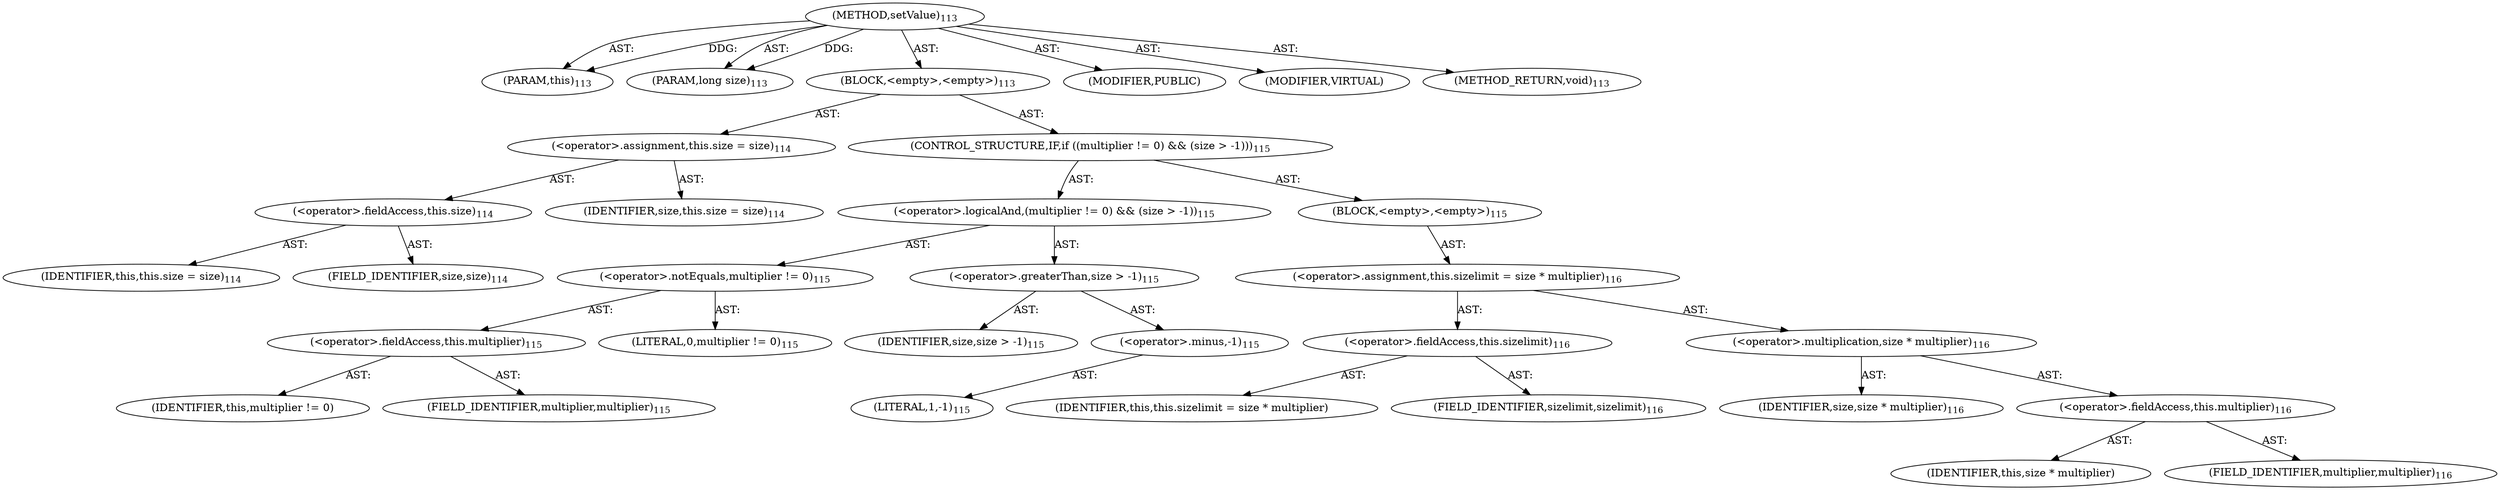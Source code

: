 digraph "setValue" {  
"111669149698" [label = <(METHOD,setValue)<SUB>113</SUB>> ]
"115964116992" [label = <(PARAM,this)<SUB>113</SUB>> ]
"115964116999" [label = <(PARAM,long size)<SUB>113</SUB>> ]
"25769803782" [label = <(BLOCK,&lt;empty&gt;,&lt;empty&gt;)<SUB>113</SUB>> ]
"30064771097" [label = <(&lt;operator&gt;.assignment,this.size = size)<SUB>114</SUB>> ]
"30064771098" [label = <(&lt;operator&gt;.fieldAccess,this.size)<SUB>114</SUB>> ]
"68719476736" [label = <(IDENTIFIER,this,this.size = size)<SUB>114</SUB>> ]
"55834574855" [label = <(FIELD_IDENTIFIER,size,size)<SUB>114</SUB>> ]
"68719476763" [label = <(IDENTIFIER,size,this.size = size)<SUB>114</SUB>> ]
"47244640260" [label = <(CONTROL_STRUCTURE,IF,if ((multiplier != 0) &amp;&amp; (size &gt; -1)))<SUB>115</SUB>> ]
"30064771099" [label = <(&lt;operator&gt;.logicalAnd,(multiplier != 0) &amp;&amp; (size &gt; -1))<SUB>115</SUB>> ]
"30064771100" [label = <(&lt;operator&gt;.notEquals,multiplier != 0)<SUB>115</SUB>> ]
"30064771101" [label = <(&lt;operator&gt;.fieldAccess,this.multiplier)<SUB>115</SUB>> ]
"68719476764" [label = <(IDENTIFIER,this,multiplier != 0)> ]
"55834574856" [label = <(FIELD_IDENTIFIER,multiplier,multiplier)<SUB>115</SUB>> ]
"90194313228" [label = <(LITERAL,0,multiplier != 0)<SUB>115</SUB>> ]
"30064771102" [label = <(&lt;operator&gt;.greaterThan,size &gt; -1)<SUB>115</SUB>> ]
"68719476765" [label = <(IDENTIFIER,size,size &gt; -1)<SUB>115</SUB>> ]
"30064771103" [label = <(&lt;operator&gt;.minus,-1)<SUB>115</SUB>> ]
"90194313229" [label = <(LITERAL,1,-1)<SUB>115</SUB>> ]
"25769803783" [label = <(BLOCK,&lt;empty&gt;,&lt;empty&gt;)<SUB>115</SUB>> ]
"30064771104" [label = <(&lt;operator&gt;.assignment,this.sizelimit = size * multiplier)<SUB>116</SUB>> ]
"30064771105" [label = <(&lt;operator&gt;.fieldAccess,this.sizelimit)<SUB>116</SUB>> ]
"68719476766" [label = <(IDENTIFIER,this,this.sizelimit = size * multiplier)> ]
"55834574857" [label = <(FIELD_IDENTIFIER,sizelimit,sizelimit)<SUB>116</SUB>> ]
"30064771106" [label = <(&lt;operator&gt;.multiplication,size * multiplier)<SUB>116</SUB>> ]
"68719476767" [label = <(IDENTIFIER,size,size * multiplier)<SUB>116</SUB>> ]
"30064771107" [label = <(&lt;operator&gt;.fieldAccess,this.multiplier)<SUB>116</SUB>> ]
"68719476768" [label = <(IDENTIFIER,this,size * multiplier)> ]
"55834574858" [label = <(FIELD_IDENTIFIER,multiplier,multiplier)<SUB>116</SUB>> ]
"133143986190" [label = <(MODIFIER,PUBLIC)> ]
"133143986191" [label = <(MODIFIER,VIRTUAL)> ]
"128849018882" [label = <(METHOD_RETURN,void)<SUB>113</SUB>> ]
  "111669149698" -> "115964116992"  [ label = "AST: "] 
  "111669149698" -> "115964116999"  [ label = "AST: "] 
  "111669149698" -> "25769803782"  [ label = "AST: "] 
  "111669149698" -> "133143986190"  [ label = "AST: "] 
  "111669149698" -> "133143986191"  [ label = "AST: "] 
  "111669149698" -> "128849018882"  [ label = "AST: "] 
  "25769803782" -> "30064771097"  [ label = "AST: "] 
  "25769803782" -> "47244640260"  [ label = "AST: "] 
  "30064771097" -> "30064771098"  [ label = "AST: "] 
  "30064771097" -> "68719476763"  [ label = "AST: "] 
  "30064771098" -> "68719476736"  [ label = "AST: "] 
  "30064771098" -> "55834574855"  [ label = "AST: "] 
  "47244640260" -> "30064771099"  [ label = "AST: "] 
  "47244640260" -> "25769803783"  [ label = "AST: "] 
  "30064771099" -> "30064771100"  [ label = "AST: "] 
  "30064771099" -> "30064771102"  [ label = "AST: "] 
  "30064771100" -> "30064771101"  [ label = "AST: "] 
  "30064771100" -> "90194313228"  [ label = "AST: "] 
  "30064771101" -> "68719476764"  [ label = "AST: "] 
  "30064771101" -> "55834574856"  [ label = "AST: "] 
  "30064771102" -> "68719476765"  [ label = "AST: "] 
  "30064771102" -> "30064771103"  [ label = "AST: "] 
  "30064771103" -> "90194313229"  [ label = "AST: "] 
  "25769803783" -> "30064771104"  [ label = "AST: "] 
  "30064771104" -> "30064771105"  [ label = "AST: "] 
  "30064771104" -> "30064771106"  [ label = "AST: "] 
  "30064771105" -> "68719476766"  [ label = "AST: "] 
  "30064771105" -> "55834574857"  [ label = "AST: "] 
  "30064771106" -> "68719476767"  [ label = "AST: "] 
  "30064771106" -> "30064771107"  [ label = "AST: "] 
  "30064771107" -> "68719476768"  [ label = "AST: "] 
  "30064771107" -> "55834574858"  [ label = "AST: "] 
  "111669149698" -> "115964116992"  [ label = "DDG: "] 
  "111669149698" -> "115964116999"  [ label = "DDG: "] 
}
